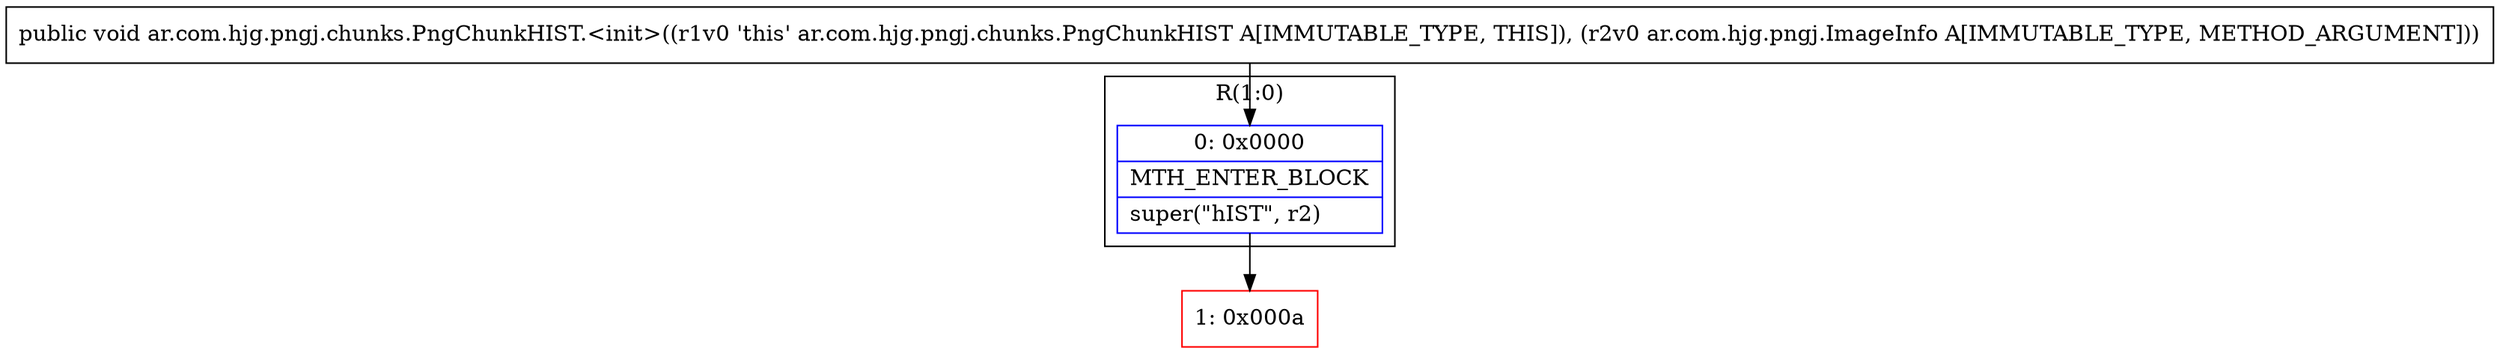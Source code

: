 digraph "CFG forar.com.hjg.pngj.chunks.PngChunkHIST.\<init\>(Lar\/com\/hjg\/pngj\/ImageInfo;)V" {
subgraph cluster_Region_1154736695 {
label = "R(1:0)";
node [shape=record,color=blue];
Node_0 [shape=record,label="{0\:\ 0x0000|MTH_ENTER_BLOCK\l|super(\"hIST\", r2)\l}"];
}
Node_1 [shape=record,color=red,label="{1\:\ 0x000a}"];
MethodNode[shape=record,label="{public void ar.com.hjg.pngj.chunks.PngChunkHIST.\<init\>((r1v0 'this' ar.com.hjg.pngj.chunks.PngChunkHIST A[IMMUTABLE_TYPE, THIS]), (r2v0 ar.com.hjg.pngj.ImageInfo A[IMMUTABLE_TYPE, METHOD_ARGUMENT])) }"];
MethodNode -> Node_0;
Node_0 -> Node_1;
}

